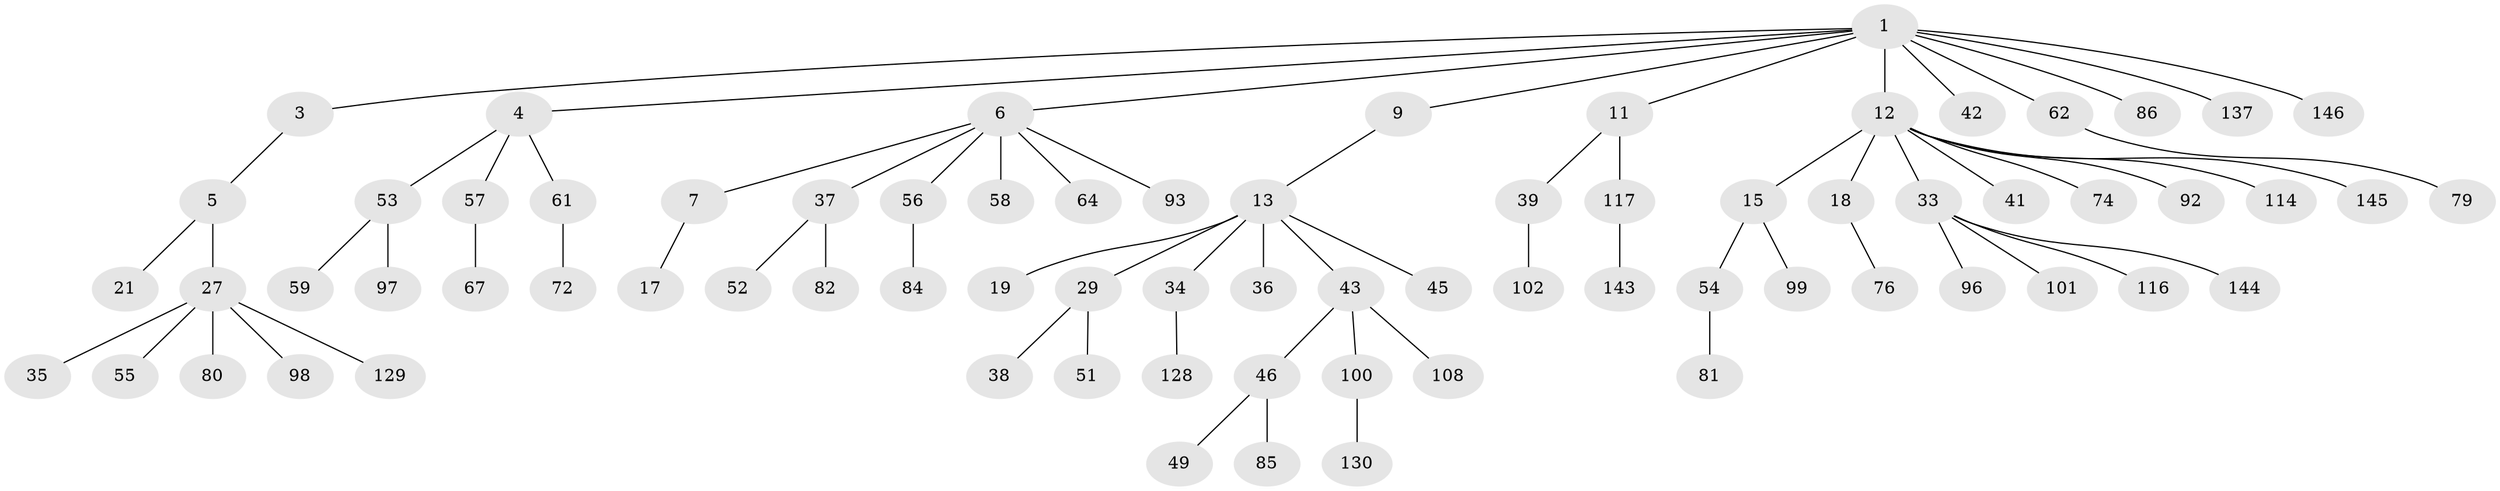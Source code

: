 // original degree distribution, {4: 0.08108108108108109, 9: 0.006756756756756757, 5: 0.02702702702702703, 3: 0.14189189189189189, 2: 0.22972972972972974, 6: 0.013513513513513514, 1: 0.5}
// Generated by graph-tools (version 1.1) at 2025/15/03/09/25 04:15:39]
// undirected, 74 vertices, 73 edges
graph export_dot {
graph [start="1"]
  node [color=gray90,style=filled];
  1 [super="+2"];
  3 [super="+115+69+16"];
  4 [super="+8+66"];
  5 [super="+125"];
  6 [super="+10"];
  7 [super="+26"];
  9;
  11;
  12 [super="+14"];
  13 [super="+22"];
  15 [super="+24+23"];
  17 [super="+40"];
  18;
  19;
  21 [super="+63"];
  27 [super="+50+30"];
  29 [super="+31+32"];
  33 [super="+70"];
  34 [super="+109+73+47+141"];
  35 [super="+60+110"];
  36;
  37;
  38;
  39 [super="+75+87"];
  41 [super="+71"];
  42;
  43 [super="+48"];
  45;
  46;
  49;
  51;
  52;
  53 [super="+105"];
  54;
  55 [super="+139"];
  56;
  57 [super="+77"];
  58;
  59;
  61;
  62;
  64;
  67;
  72;
  74;
  76;
  79;
  80;
  81;
  82 [super="+89+136"];
  84;
  85 [super="+103"];
  86;
  92 [super="+131"];
  93;
  96;
  97;
  98;
  99 [super="+111"];
  100;
  101;
  102 [super="+106"];
  108;
  114 [super="+126"];
  116;
  117 [super="+132"];
  128;
  129;
  130 [super="+142"];
  137;
  143;
  144;
  145;
  146;
  1 -- 11;
  1 -- 42;
  1 -- 86;
  1 -- 3;
  1 -- 4;
  1 -- 6;
  1 -- 9;
  1 -- 137;
  1 -- 12;
  1 -- 146;
  1 -- 62;
  3 -- 5;
  4 -- 57;
  4 -- 53;
  4 -- 61;
  5 -- 21;
  5 -- 27;
  6 -- 7;
  6 -- 58;
  6 -- 64;
  6 -- 37;
  6 -- 56;
  6 -- 93;
  7 -- 17;
  9 -- 13;
  11 -- 39;
  11 -- 117;
  12 -- 15;
  12 -- 18;
  12 -- 41;
  12 -- 145;
  12 -- 33;
  12 -- 114;
  12 -- 74;
  12 -- 92;
  13 -- 19;
  13 -- 34;
  13 -- 43;
  13 -- 45;
  13 -- 29;
  13 -- 36;
  15 -- 99;
  15 -- 54;
  18 -- 76;
  27 -- 80;
  27 -- 129;
  27 -- 55;
  27 -- 35;
  27 -- 98;
  29 -- 51;
  29 -- 38;
  33 -- 101;
  33 -- 96;
  33 -- 116;
  33 -- 144;
  34 -- 128;
  37 -- 52;
  37 -- 82;
  39 -- 102;
  43 -- 46;
  43 -- 100;
  43 -- 108;
  46 -- 49;
  46 -- 85;
  53 -- 59;
  53 -- 97;
  54 -- 81;
  56 -- 84;
  57 -- 67;
  61 -- 72;
  62 -- 79;
  100 -- 130;
  117 -- 143;
}
